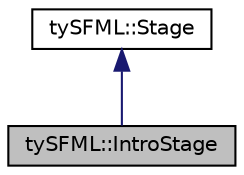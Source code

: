 digraph "tySFML::IntroStage"
{
  edge [fontname="Helvetica",fontsize="10",labelfontname="Helvetica",labelfontsize="10"];
  node [fontname="Helvetica",fontsize="10",shape=record];
  Node1 [label="tySFML::IntroStage",height=0.2,width=0.4,color="black", fillcolor="grey75", style="filled", fontcolor="black"];
  Node2 -> Node1 [dir="back",color="midnightblue",fontsize="10",style="solid"];
  Node2 [label="tySFML::Stage",height=0.2,width=0.4,color="black", fillcolor="white", style="filled",URL="$classty_s_f_m_l_1_1_stage.html",tooltip="Represents a Stage, a certain part of the game. "];
}

